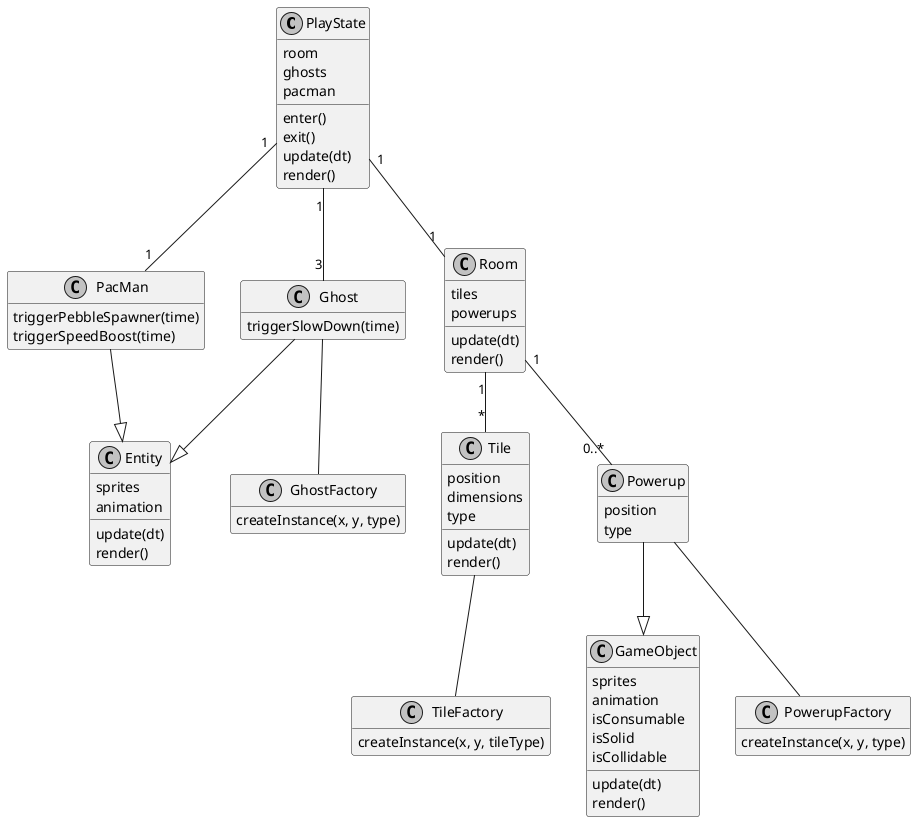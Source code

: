 @startuml Pac Man On Crack Diagram

skinparam monochrome true
hide empty members

class PlayState {
    room
    ghosts
    pacman
    enter()
    exit()
    update(dt)
    render()
}

class Entity {
    sprites
    animation
    update(dt)
    render()
}

class GameObject {
    sprites
    animation
    isConsumable
    isSolid
    isCollidable
    update(dt)
    render()
}

class Ghost {
    triggerSlowDown(time)
}

class PacMan {
    triggerPebbleSpawner(time)
    triggerSpeedBoost(time)
}

class Room {
    tiles
    powerups
    update(dt)
    render()
}

class Tile {
    position
    dimensions
    type
    update(dt)
    render()
}

class Powerup {
    position
    type
}

class GhostFactory {
    createInstance(x, y, type)
}

class PowerupFactory {
    createInstance(x, y, type)
}

class TileFactory {
    createInstance(x, y, tileType)
}

PlayState "1" -- "1" Room
PlayState "1" -- "1" PacMan
PlayState "1" -- "3" Ghost
Room "1" -- "0..*" Powerup
PacMan --|> Entity
Ghost --|> Entity
Powerup --|> GameObject
Room "1" -- "*" Tile

Ghost -- GhostFactory
Powerup -- PowerupFactory
Tile -- TileFactory

@enduml